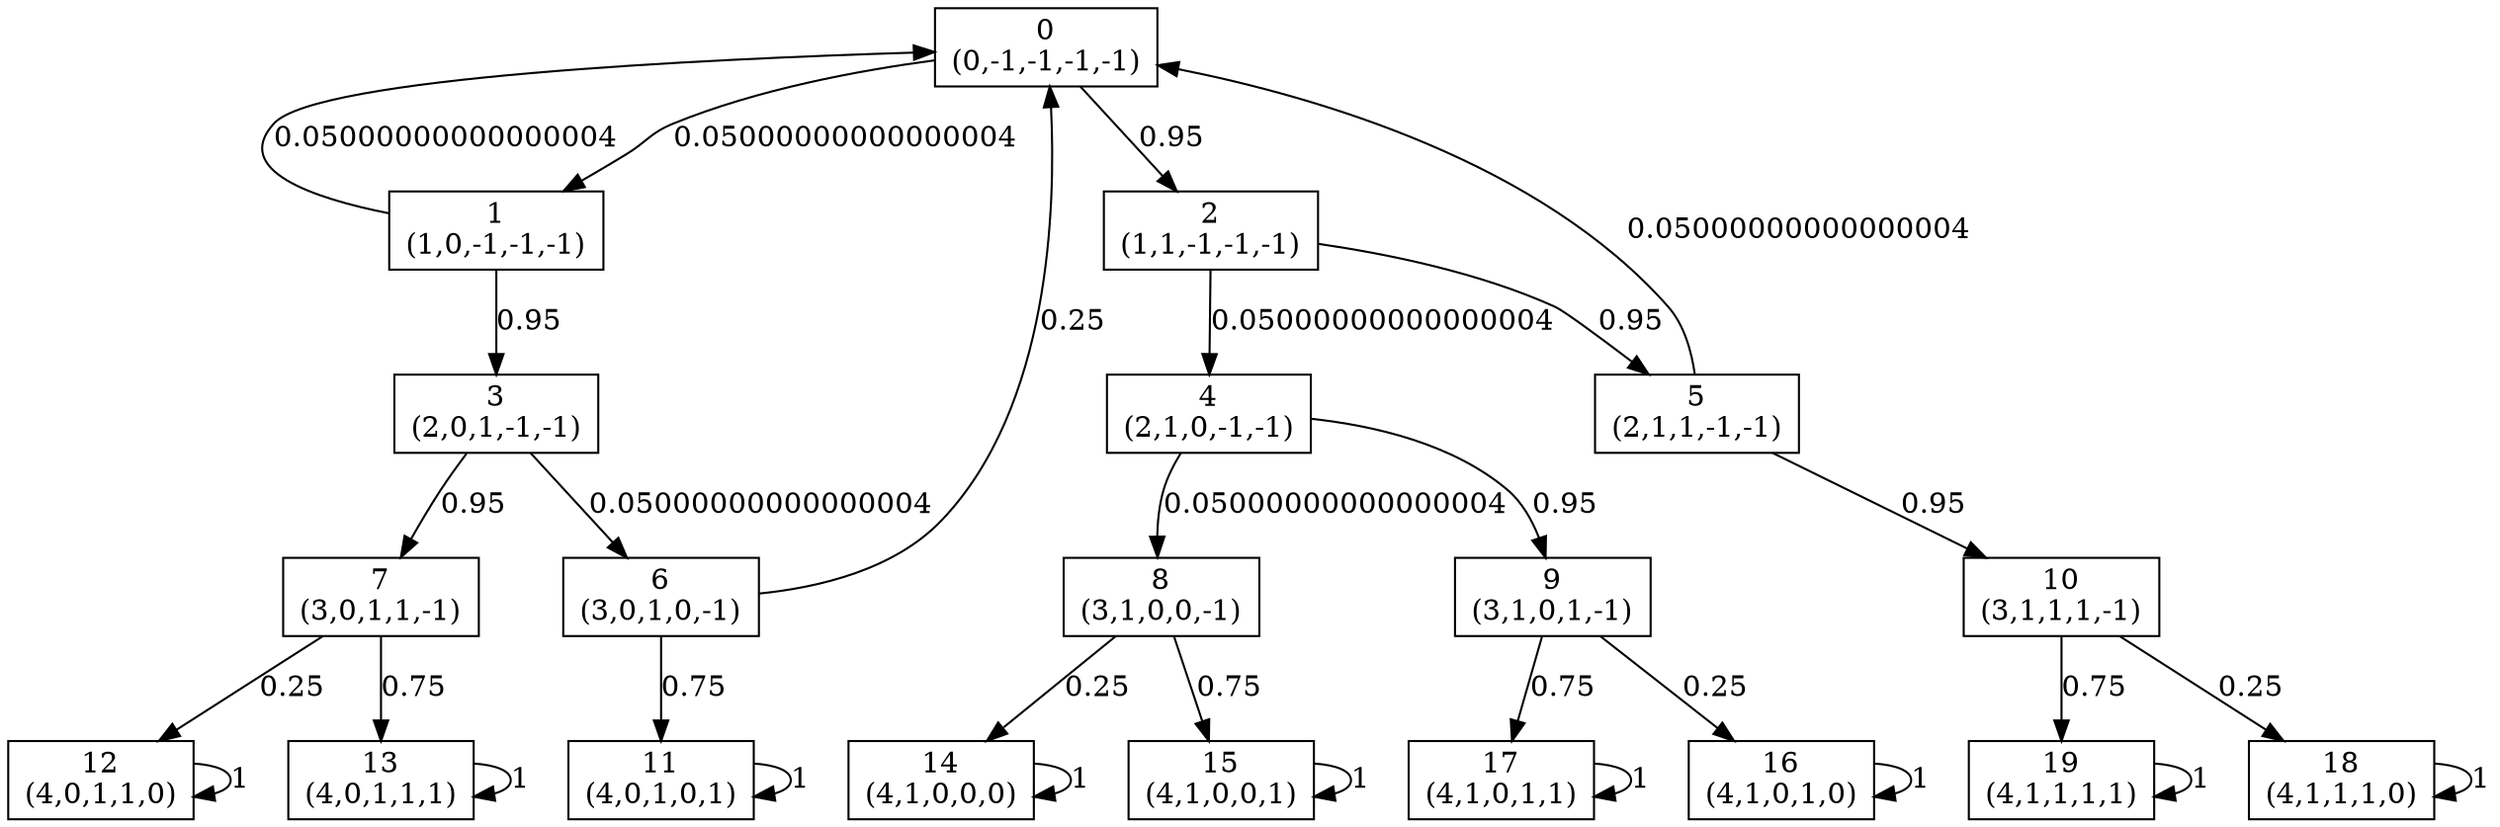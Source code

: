 digraph P {
node [shape=box];
0 -> 1 [ label="0.05000000000000004" ];
0 -> 2 [ label="0.95" ];
1 -> 0 [ label="0.05000000000000004" ];
1 -> 3 [ label="0.95" ];
2 -> 4 [ label="0.05000000000000004" ];
2 -> 5 [ label="0.95" ];
3 -> 6 [ label="0.05000000000000004" ];
3 -> 7 [ label="0.95" ];
4 -> 8 [ label="0.05000000000000004" ];
4 -> 9 [ label="0.95" ];
5 -> 0 [ label="0.05000000000000004" ];
5 -> 10 [ label="0.95" ];
6 -> 0 [ label="0.25" ];
6 -> 11 [ label="0.75" ];
7 -> 12 [ label="0.25" ];
7 -> 13 [ label="0.75" ];
8 -> 14 [ label="0.25" ];
8 -> 15 [ label="0.75" ];
9 -> 16 [ label="0.25" ];
9 -> 17 [ label="0.75" ];
10 -> 18 [ label="0.25" ];
10 -> 19 [ label="0.75" ];
11 -> 11 [ label="1" ];
12 -> 12 [ label="1" ];
13 -> 13 [ label="1" ];
14 -> 14 [ label="1" ];
15 -> 15 [ label="1" ];
16 -> 16 [ label="1" ];
17 -> 17 [ label="1" ];
18 -> 18 [ label="1" ];
19 -> 19 [ label="1" ];
0 [label="0\n(0,-1,-1,-1,-1)"];
1 [label="1\n(1,0,-1,-1,-1)"];
2 [label="2\n(1,1,-1,-1,-1)"];
3 [label="3\n(2,0,1,-1,-1)"];
4 [label="4\n(2,1,0,-1,-1)"];
5 [label="5\n(2,1,1,-1,-1)"];
6 [label="6\n(3,0,1,0,-1)"];
7 [label="7\n(3,0,1,1,-1)"];
8 [label="8\n(3,1,0,0,-1)"];
9 [label="9\n(3,1,0,1,-1)"];
10 [label="10\n(3,1,1,1,-1)"];
11 [label="11\n(4,0,1,0,1)"];
12 [label="12\n(4,0,1,1,0)"];
13 [label="13\n(4,0,1,1,1)"];
14 [label="14\n(4,1,0,0,0)"];
15 [label="15\n(4,1,0,0,1)"];
16 [label="16\n(4,1,0,1,0)"];
17 [label="17\n(4,1,0,1,1)"];
18 [label="18\n(4,1,1,1,0)"];
19 [label="19\n(4,1,1,1,1)"];
}
